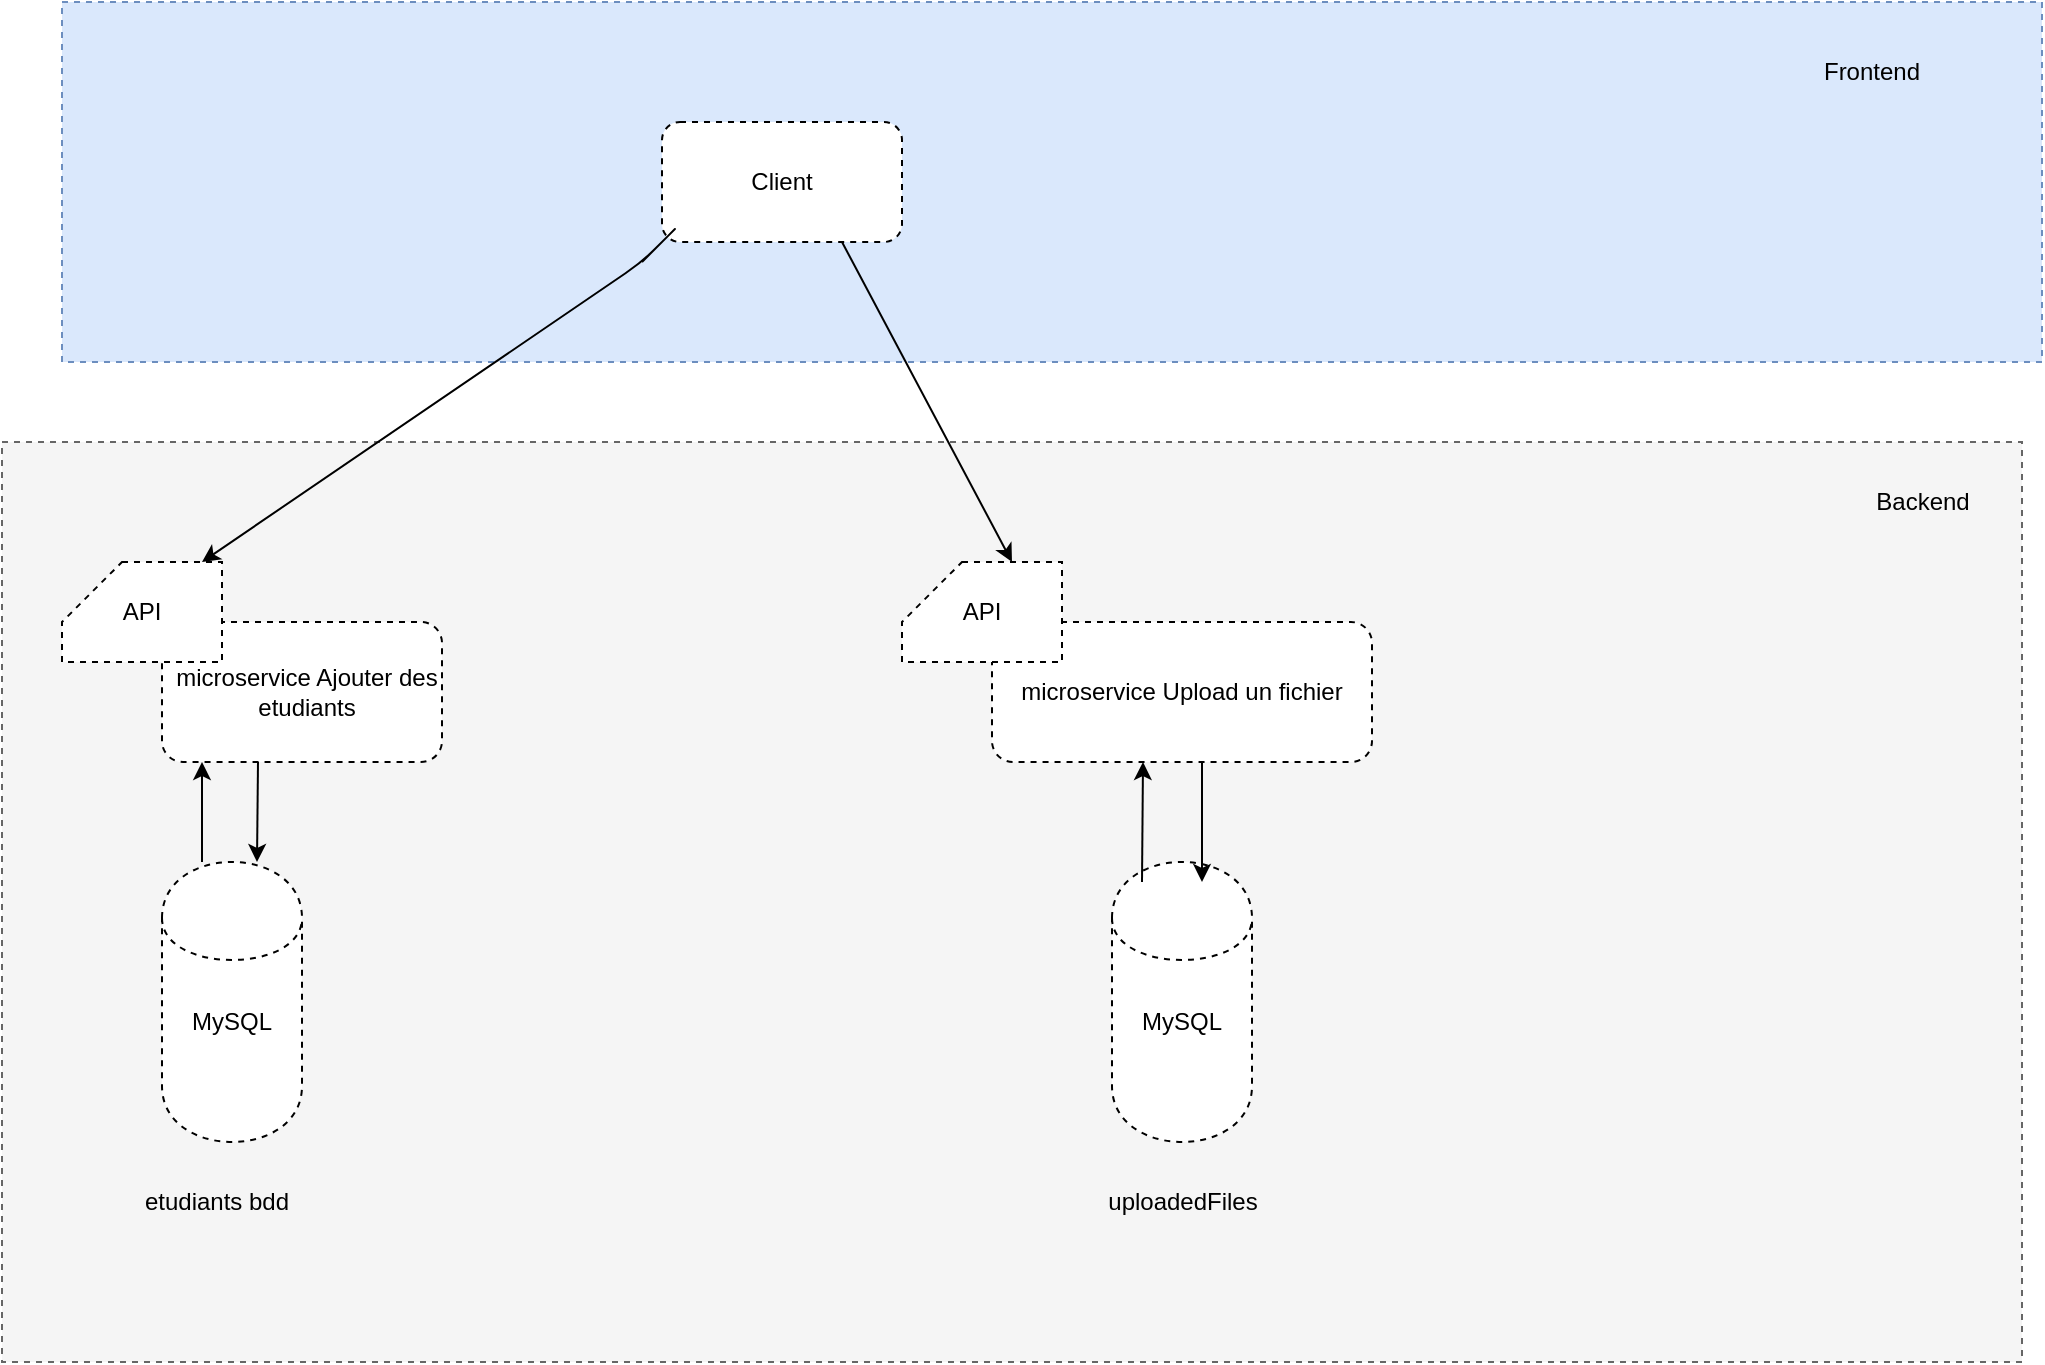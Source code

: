<mxfile version="12.4.8" type="github"><diagram id="X2I00KJo19foGwADak9y" name="Page-1"><mxGraphModel dx="1021" dy="509" grid="1" gridSize="10" guides="1" tooltips="1" connect="1" arrows="1" fold="1" page="1" pageScale="1" pageWidth="827" pageHeight="1169" math="0" shadow="0"><root><mxCell id="0"/><mxCell id="1" parent="0"/><mxCell id="TH5e4oBrFP8wy9xBlgm1-2" value="" style="rounded=0;whiteSpace=wrap;html=1;fillColor=#dae8fc;strokeColor=#6c8ebf;dashed=1;" parent="1" vertex="1"><mxGeometry x="40" y="20" width="990" height="180" as="geometry"/></mxCell><mxCell id="TH5e4oBrFP8wy9xBlgm1-3" value="" style="rounded=1;whiteSpace=wrap;html=1;dashed=1;" parent="1" vertex="1"><mxGeometry x="340" y="80" width="120" height="60" as="geometry"/></mxCell><mxCell id="TH5e4oBrFP8wy9xBlgm1-4" value="Frontend" style="text;html=1;strokeColor=none;fillColor=none;align=center;verticalAlign=middle;whiteSpace=wrap;rounded=0;" parent="1" vertex="1"><mxGeometry x="870" y="30" width="150" height="50" as="geometry"/></mxCell><mxCell id="TH5e4oBrFP8wy9xBlgm1-5" value="Client" style="text;html=1;strokeColor=none;fillColor=none;align=center;verticalAlign=middle;whiteSpace=wrap;rounded=0;dashed=1;" parent="1" vertex="1"><mxGeometry x="380" y="100" width="40" height="20" as="geometry"/></mxCell><mxCell id="TH5e4oBrFP8wy9xBlgm1-6" value="" style="rounded=0;whiteSpace=wrap;html=1;dashed=1;fillColor=#f5f5f5;strokeColor=#666666;fontColor=#333333;" parent="1" vertex="1"><mxGeometry x="10" y="240" width="1010" height="460" as="geometry"/></mxCell><mxCell id="TH5e4oBrFP8wy9xBlgm1-11" value="Backend&lt;br&gt;" style="text;html=1;align=center;verticalAlign=middle;resizable=0;points=[];autosize=1;" parent="1" vertex="1"><mxGeometry x="940" y="260" width="60" height="20" as="geometry"/></mxCell><mxCell id="TH5e4oBrFP8wy9xBlgm1-19" value="" style="endArrow=classic;html=1;" parent="1" edge="1"><mxGeometry width="50" height="50" relative="1" as="geometry"><mxPoint x="330" y="150" as="sourcePoint"/><mxPoint x="110" y="300" as="targetPoint"/><Array as="points"><mxPoint x="350" y="130"/><mxPoint x="330" y="150"/></Array></mxGeometry></mxCell><mxCell id="TH5e4oBrFP8wy9xBlgm1-29" value="" style="endArrow=classic;html=1;entryX=0;entryY=0;entryDx=55;entryDy=0;entryPerimeter=0;exitX=0.75;exitY=1;exitDx=0;exitDy=0;" parent="1" source="TH5e4oBrFP8wy9xBlgm1-3" target="TH5e4oBrFP8wy9xBlgm1-41" edge="1"><mxGeometry width="50" height="50" relative="1" as="geometry"><mxPoint x="460" y="150" as="sourcePoint"/><mxPoint x="670" y="290" as="targetPoint"/><Array as="points"/></mxGeometry></mxCell><mxCell id="TH5e4oBrFP8wy9xBlgm1-33" value="" style="rounded=1;whiteSpace=wrap;html=1;dashed=1;" parent="1" vertex="1"><mxGeometry x="90" y="330" width="140" height="70" as="geometry"/></mxCell><mxCell id="TH5e4oBrFP8wy9xBlgm1-34" value="" style="shape=card;whiteSpace=wrap;html=1;dashed=1;" parent="1" vertex="1"><mxGeometry x="40" y="300" width="80" height="50" as="geometry"/></mxCell><mxCell id="TH5e4oBrFP8wy9xBlgm1-39" value="" style="rounded=1;whiteSpace=wrap;html=1;dashed=1;" parent="1" vertex="1"><mxGeometry x="505" y="330" width="190" height="70" as="geometry"/></mxCell><mxCell id="TH5e4oBrFP8wy9xBlgm1-41" value="" style="shape=card;whiteSpace=wrap;html=1;dashed=1;" parent="1" vertex="1"><mxGeometry x="460" y="300" width="80" height="50" as="geometry"/></mxCell><mxCell id="TH5e4oBrFP8wy9xBlgm1-42" value="API" style="text;html=1;strokeColor=none;fillColor=none;align=center;verticalAlign=middle;whiteSpace=wrap;rounded=0;dashed=1;" parent="1" vertex="1"><mxGeometry x="60" y="315" width="40" height="20" as="geometry"/></mxCell><mxCell id="TH5e4oBrFP8wy9xBlgm1-44" value="API" style="text;html=1;strokeColor=none;fillColor=none;align=center;verticalAlign=middle;whiteSpace=wrap;rounded=0;dashed=1;" parent="1" vertex="1"><mxGeometry x="480" y="315" width="40" height="20" as="geometry"/></mxCell><mxCell id="TH5e4oBrFP8wy9xBlgm1-45" value="microservice Ajouter des etudiants" style="text;html=1;strokeColor=none;fillColor=none;align=center;verticalAlign=middle;whiteSpace=wrap;rounded=0;dashed=1;" parent="1" vertex="1"><mxGeometry x="85" y="340" width="155" height="50" as="geometry"/></mxCell><mxCell id="TH5e4oBrFP8wy9xBlgm1-47" value="microservice Upload un fichier" style="text;html=1;strokeColor=none;fillColor=none;align=center;verticalAlign=middle;whiteSpace=wrap;rounded=0;dashed=1;" parent="1" vertex="1"><mxGeometry x="515" y="340" width="170" height="50" as="geometry"/></mxCell><mxCell id="TH5e4oBrFP8wy9xBlgm1-48" value="" style="shape=cylinder;whiteSpace=wrap;html=1;boundedLbl=1;backgroundOutline=1;dashed=1;" parent="1" vertex="1"><mxGeometry x="90" y="450" width="70" height="140" as="geometry"/></mxCell><mxCell id="TH5e4oBrFP8wy9xBlgm1-50" value="" style="shape=cylinder;whiteSpace=wrap;html=1;boundedLbl=1;backgroundOutline=1;dashed=1;" parent="1" vertex="1"><mxGeometry x="565" y="450" width="70" height="140" as="geometry"/></mxCell><mxCell id="TH5e4oBrFP8wy9xBlgm1-51" value="MySQL" style="text;html=1;strokeColor=none;fillColor=none;align=center;verticalAlign=middle;whiteSpace=wrap;rounded=0;dashed=1;" parent="1" vertex="1"><mxGeometry x="105" y="520" width="40" height="20" as="geometry"/></mxCell><mxCell id="TH5e4oBrFP8wy9xBlgm1-53" value="MySQL" style="text;html=1;strokeColor=none;fillColor=none;align=center;verticalAlign=middle;whiteSpace=wrap;rounded=0;dashed=1;" parent="1" vertex="1"><mxGeometry x="580" y="520" width="40" height="20" as="geometry"/></mxCell><mxCell id="TH5e4oBrFP8wy9xBlgm1-56" value="" style="endArrow=classic;html=1;" parent="1" edge="1"><mxGeometry width="50" height="50" relative="1" as="geometry"><mxPoint x="138" y="400" as="sourcePoint"/><mxPoint x="137.5" y="450" as="targetPoint"/><Array as="points"/></mxGeometry></mxCell><mxCell id="TH5e4oBrFP8wy9xBlgm1-61" value="" style="endArrow=classic;html=1;" parent="1" edge="1"><mxGeometry width="50" height="50" relative="1" as="geometry"><mxPoint x="610" y="400" as="sourcePoint"/><mxPoint x="610" y="460" as="targetPoint"/></mxGeometry></mxCell><mxCell id="TH5e4oBrFP8wy9xBlgm1-64" value="etudiants bdd" style="text;html=1;strokeColor=none;fillColor=none;align=center;verticalAlign=middle;whiteSpace=wrap;rounded=0;dashed=1;" parent="1" vertex="1"><mxGeometry x="60" y="610" width="115" height="20" as="geometry"/></mxCell><mxCell id="TH5e4oBrFP8wy9xBlgm1-65" style="edgeStyle=orthogonalEdgeStyle;rounded=0;orthogonalLoop=1;jettySize=auto;html=1;exitX=0.5;exitY=1;exitDx=0;exitDy=0;" parent="1" source="TH5e4oBrFP8wy9xBlgm1-51" target="TH5e4oBrFP8wy9xBlgm1-51" edge="1"><mxGeometry relative="1" as="geometry"/></mxCell><mxCell id="TH5e4oBrFP8wy9xBlgm1-70" value="" style="endArrow=classic;html=1;entryX=0.5;entryY=1;entryDx=0;entryDy=0;" parent="1" edge="1"><mxGeometry width="50" height="50" relative="1" as="geometry"><mxPoint x="110" y="450" as="sourcePoint"/><mxPoint x="110" y="400" as="targetPoint"/></mxGeometry></mxCell><mxCell id="TH5e4oBrFP8wy9xBlgm1-77" value="" style="endArrow=classic;html=1;entryX=0.5;entryY=1;entryDx=0;entryDy=0;" parent="1" edge="1"><mxGeometry width="50" height="50" relative="1" as="geometry"><mxPoint x="580" y="460" as="sourcePoint"/><mxPoint x="580.5" y="400" as="targetPoint"/></mxGeometry></mxCell><mxCell id="TH5e4oBrFP8wy9xBlgm1-91" value="uploadedFiles" style="text;html=1;strokeColor=none;fillColor=none;align=center;verticalAlign=middle;whiteSpace=wrap;rounded=0;dashed=1;" parent="1" vertex="1"><mxGeometry x="557.5" y="610" width="85" height="20" as="geometry"/></mxCell></root></mxGraphModel></diagram></mxfile>